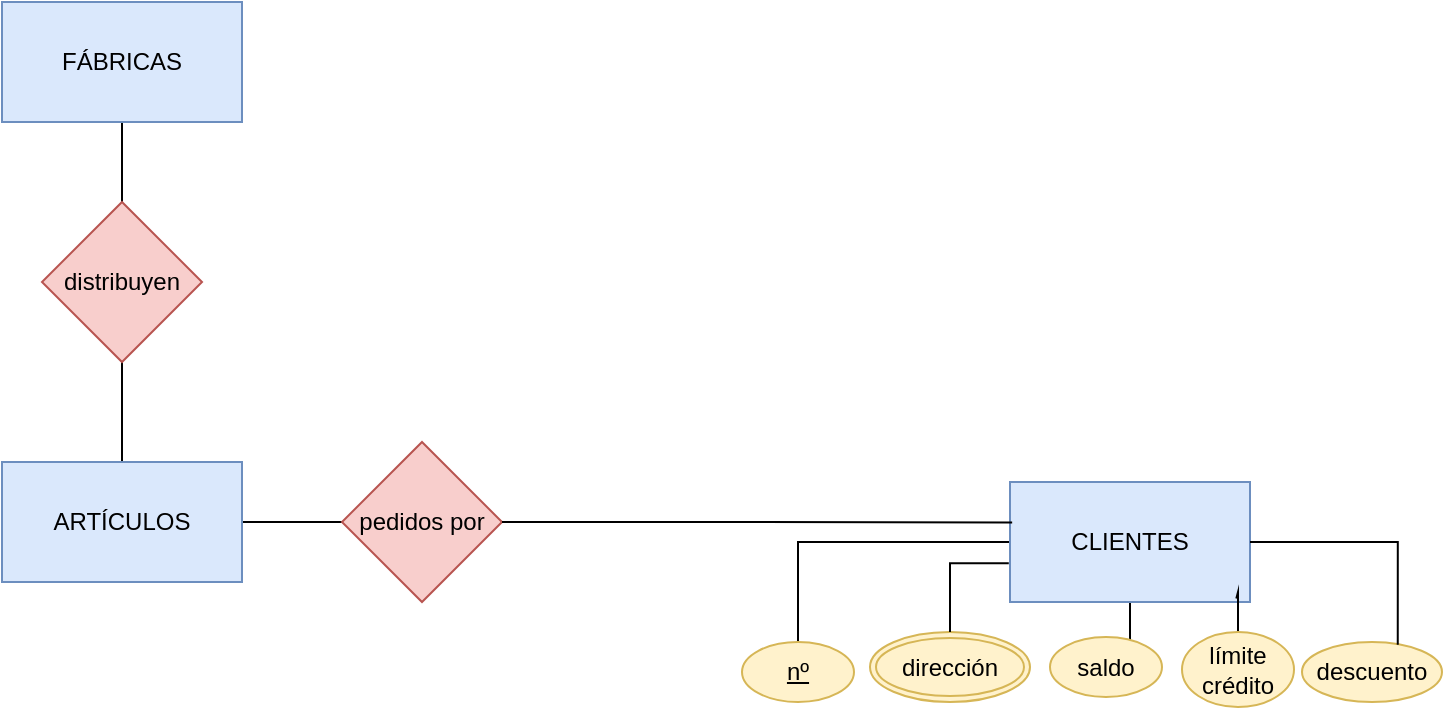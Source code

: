 <mxfile version="21.8.2" type="github">
  <diagram name="Página-1" id="-g9bSEbhVr5vA_LyVVuC">
    <mxGraphModel dx="989" dy="548" grid="1" gridSize="10" guides="1" tooltips="1" connect="1" arrows="1" fold="1" page="1" pageScale="1" pageWidth="827" pageHeight="1169" math="0" shadow="0">
      <root>
        <mxCell id="0" />
        <mxCell id="1" parent="0" />
        <mxCell id="qWGIm6JoiP6WV_-AvH_R-6" style="edgeStyle=orthogonalEdgeStyle;rounded=0;orthogonalLoop=1;jettySize=auto;html=1;endArrow=none;endFill=0;" edge="1" parent="1" source="qWGIm6JoiP6WV_-AvH_R-1" target="qWGIm6JoiP6WV_-AvH_R-2">
          <mxGeometry relative="1" as="geometry" />
        </mxCell>
        <mxCell id="qWGIm6JoiP6WV_-AvH_R-1" value="FÁBRICAS" style="rounded=0;whiteSpace=wrap;html=1;fillColor=#dae8fc;strokeColor=#6c8ebf;" vertex="1" parent="1">
          <mxGeometry x="210" y="140" width="120" height="60" as="geometry" />
        </mxCell>
        <mxCell id="qWGIm6JoiP6WV_-AvH_R-7" style="edgeStyle=orthogonalEdgeStyle;rounded=0;orthogonalLoop=1;jettySize=auto;html=1;entryX=0.5;entryY=0;entryDx=0;entryDy=0;endArrow=none;endFill=0;" edge="1" parent="1" source="qWGIm6JoiP6WV_-AvH_R-2" target="qWGIm6JoiP6WV_-AvH_R-3">
          <mxGeometry relative="1" as="geometry" />
        </mxCell>
        <mxCell id="qWGIm6JoiP6WV_-AvH_R-2" value="distribuyen" style="rhombus;whiteSpace=wrap;html=1;fillColor=#f8cecc;strokeColor=#b85450;" vertex="1" parent="1">
          <mxGeometry x="230" y="240" width="80" height="80" as="geometry" />
        </mxCell>
        <mxCell id="qWGIm6JoiP6WV_-AvH_R-8" style="edgeStyle=orthogonalEdgeStyle;rounded=0;orthogonalLoop=1;jettySize=auto;html=1;entryX=0;entryY=0.5;entryDx=0;entryDy=0;endArrow=none;endFill=0;" edge="1" parent="1" source="qWGIm6JoiP6WV_-AvH_R-3" target="qWGIm6JoiP6WV_-AvH_R-4">
          <mxGeometry relative="1" as="geometry" />
        </mxCell>
        <mxCell id="qWGIm6JoiP6WV_-AvH_R-3" value="ARTÍCULOS" style="rounded=0;whiteSpace=wrap;html=1;fillColor=#dae8fc;strokeColor=#6c8ebf;" vertex="1" parent="1">
          <mxGeometry x="210" y="370" width="120" height="60" as="geometry" />
        </mxCell>
        <mxCell id="qWGIm6JoiP6WV_-AvH_R-4" value="pedidos por" style="rhombus;whiteSpace=wrap;html=1;fillColor=#f8cecc;strokeColor=#b85450;" vertex="1" parent="1">
          <mxGeometry x="380" y="360" width="80" height="80" as="geometry" />
        </mxCell>
        <mxCell id="qWGIm6JoiP6WV_-AvH_R-29" style="edgeStyle=orthogonalEdgeStyle;rounded=0;orthogonalLoop=1;jettySize=auto;html=1;endArrow=none;endFill=0;" edge="1" parent="1" source="qWGIm6JoiP6WV_-AvH_R-12" target="qWGIm6JoiP6WV_-AvH_R-16">
          <mxGeometry relative="1" as="geometry" />
        </mxCell>
        <mxCell id="qWGIm6JoiP6WV_-AvH_R-30" style="edgeStyle=orthogonalEdgeStyle;rounded=0;orthogonalLoop=1;jettySize=auto;html=1;" edge="1" parent="1" source="qWGIm6JoiP6WV_-AvH_R-12" target="qWGIm6JoiP6WV_-AvH_R-24">
          <mxGeometry relative="1" as="geometry" />
        </mxCell>
        <mxCell id="qWGIm6JoiP6WV_-AvH_R-12" value="CLIENTES" style="rounded=0;whiteSpace=wrap;html=1;fillColor=#dae8fc;strokeColor=#6c8ebf;" vertex="1" parent="1">
          <mxGeometry x="714" y="380" width="120" height="60" as="geometry" />
        </mxCell>
        <mxCell id="qWGIm6JoiP6WV_-AvH_R-16" value="&lt;u&gt;nº&lt;/u&gt;" style="ellipse;whiteSpace=wrap;html=1;fillColor=#fff2cc;strokeColor=#d6b656;" vertex="1" parent="1">
          <mxGeometry x="580" y="460" width="56" height="30" as="geometry" />
        </mxCell>
        <mxCell id="qWGIm6JoiP6WV_-AvH_R-22" value="dirección" style="ellipse;shape=doubleEllipse;margin=3;whiteSpace=wrap;html=1;align=center;fillColor=#fff2cc;strokeColor=#d6b656;" vertex="1" parent="1">
          <mxGeometry x="644" y="455" width="80" height="35" as="geometry" />
        </mxCell>
        <mxCell id="qWGIm6JoiP6WV_-AvH_R-24" value="saldo" style="ellipse;whiteSpace=wrap;html=1;fillColor=#fff2cc;strokeColor=#d6b656;" vertex="1" parent="1">
          <mxGeometry x="734" y="457.5" width="56" height="30" as="geometry" />
        </mxCell>
        <mxCell id="qWGIm6JoiP6WV_-AvH_R-37" style="edgeStyle=orthogonalEdgeStyle;rounded=0;orthogonalLoop=1;jettySize=auto;html=1;endArrow=none;endFill=0;entryX=0.943;entryY=0.97;entryDx=0;entryDy=0;entryPerimeter=0;" edge="1" parent="1" source="qWGIm6JoiP6WV_-AvH_R-25" target="qWGIm6JoiP6WV_-AvH_R-12">
          <mxGeometry relative="1" as="geometry">
            <mxPoint x="828.0" y="450" as="targetPoint" />
            <Array as="points" />
          </mxGeometry>
        </mxCell>
        <mxCell id="qWGIm6JoiP6WV_-AvH_R-25" value="límite crédito" style="ellipse;whiteSpace=wrap;html=1;fillColor=#fff2cc;strokeColor=#d6b656;" vertex="1" parent="1">
          <mxGeometry x="800" y="455" width="56" height="37.5" as="geometry" />
        </mxCell>
        <mxCell id="qWGIm6JoiP6WV_-AvH_R-26" value="descuento" style="ellipse;whiteSpace=wrap;html=1;fillColor=#fff2cc;strokeColor=#d6b656;" vertex="1" parent="1">
          <mxGeometry x="860" y="460" width="70" height="30" as="geometry" />
        </mxCell>
        <mxCell id="qWGIm6JoiP6WV_-AvH_R-31" style="edgeStyle=orthogonalEdgeStyle;rounded=0;orthogonalLoop=1;jettySize=auto;html=1;entryX=0.684;entryY=0.044;entryDx=0;entryDy=0;entryPerimeter=0;endArrow=none;endFill=0;" edge="1" parent="1" source="qWGIm6JoiP6WV_-AvH_R-12" target="qWGIm6JoiP6WV_-AvH_R-26">
          <mxGeometry relative="1" as="geometry" />
        </mxCell>
        <mxCell id="qWGIm6JoiP6WV_-AvH_R-33" style="edgeStyle=orthogonalEdgeStyle;rounded=0;orthogonalLoop=1;jettySize=auto;html=1;entryX=-0.005;entryY=0.677;entryDx=0;entryDy=0;entryPerimeter=0;endArrow=none;endFill=0;" edge="1" parent="1" source="qWGIm6JoiP6WV_-AvH_R-22" target="qWGIm6JoiP6WV_-AvH_R-12">
          <mxGeometry relative="1" as="geometry" />
        </mxCell>
        <mxCell id="qWGIm6JoiP6WV_-AvH_R-38" style="edgeStyle=orthogonalEdgeStyle;rounded=0;orthogonalLoop=1;jettySize=auto;html=1;entryX=0.009;entryY=0.338;entryDx=0;entryDy=0;entryPerimeter=0;endArrow=none;endFill=0;" edge="1" parent="1" source="qWGIm6JoiP6WV_-AvH_R-4" target="qWGIm6JoiP6WV_-AvH_R-12">
          <mxGeometry relative="1" as="geometry" />
        </mxCell>
      </root>
    </mxGraphModel>
  </diagram>
</mxfile>

